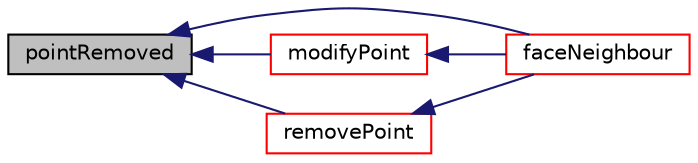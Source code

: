 digraph "pointRemoved"
{
  bgcolor="transparent";
  edge [fontname="Helvetica",fontsize="10",labelfontname="Helvetica",labelfontsize="10"];
  node [fontname="Helvetica",fontsize="10",shape=record];
  rankdir="LR";
  Node1 [label="pointRemoved",height=0.2,width=0.4,color="black", fillcolor="grey75", style="filled", fontcolor="black"];
  Node1 -> Node2 [dir="back",color="midnightblue",fontsize="10",style="solid",fontname="Helvetica"];
  Node2 [label="faceNeighbour",height=0.2,width=0.4,color="red",URL="$a01981.html#a075cddec7d13c01936a271a1fc26c7c2"];
  Node1 -> Node3 [dir="back",color="midnightblue",fontsize="10",style="solid",fontname="Helvetica"];
  Node3 [label="modifyPoint",height=0.2,width=0.4,color="red",URL="$a01981.html#ad83e85fd833a84d24f0a29064ed6163d",tooltip="Modify coordinate. "];
  Node3 -> Node2 [dir="back",color="midnightblue",fontsize="10",style="solid",fontname="Helvetica"];
  Node1 -> Node4 [dir="back",color="midnightblue",fontsize="10",style="solid",fontname="Helvetica"];
  Node4 [label="removePoint",height=0.2,width=0.4,color="red",URL="$a01981.html#a01afb06197fad38def20100780f8aa52",tooltip="Remove/merge point. "];
  Node4 -> Node2 [dir="back",color="midnightblue",fontsize="10",style="solid",fontname="Helvetica"];
}
